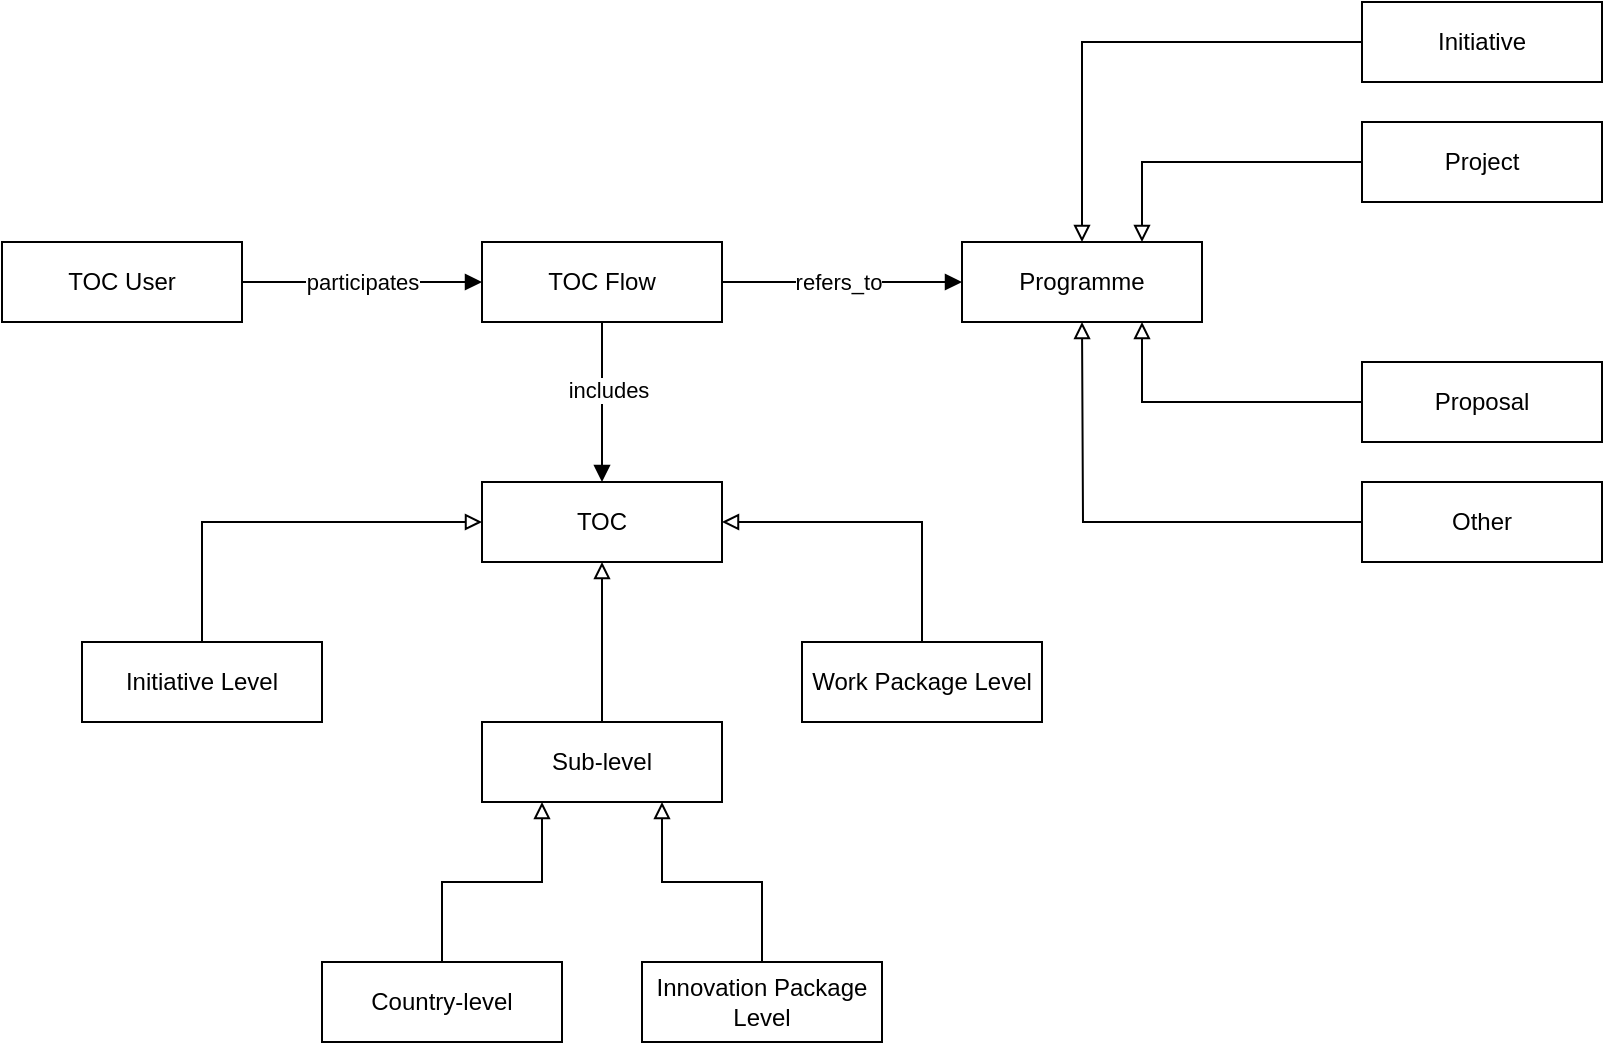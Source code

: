 <mxfile version="14.6.13" type="device" pages="3"><diagram id="v9WC3eYIlqBIOparcBYm" name="Basic Entities"><mxGraphModel dx="946" dy="672" grid="1" gridSize="10" guides="1" tooltips="1" connect="1" arrows="1" fold="1" page="1" pageScale="1" pageWidth="827" pageHeight="1169" math="0" shadow="0"><root><mxCell id="0"/><mxCell id="1" parent="0"/><mxCell id="26SP-I5CcqsMnaxjAQ0t-5" style="edgeStyle=orthogonalEdgeStyle;rounded=0;orthogonalLoop=1;jettySize=auto;html=1;exitX=1;exitY=0.5;exitDx=0;exitDy=0;entryX=0;entryY=0.5;entryDx=0;entryDy=0;endArrow=block;endFill=1;" parent="1" source="26SP-I5CcqsMnaxjAQ0t-1" target="26SP-I5CcqsMnaxjAQ0t-2" edge="1"><mxGeometry relative="1" as="geometry"/></mxCell><mxCell id="26SP-I5CcqsMnaxjAQ0t-6" value="participates" style="edgeLabel;html=1;align=center;verticalAlign=middle;resizable=0;points=[];" parent="26SP-I5CcqsMnaxjAQ0t-5" vertex="1" connectable="0"><mxGeometry x="-0.05" relative="1" as="geometry"><mxPoint x="3" as="offset"/></mxGeometry></mxCell><mxCell id="26SP-I5CcqsMnaxjAQ0t-1" value="TOC User" style="rounded=0;whiteSpace=wrap;html=1;" parent="1" vertex="1"><mxGeometry x="40" y="120" width="120" height="40" as="geometry"/></mxCell><mxCell id="26SP-I5CcqsMnaxjAQ0t-7" style="edgeStyle=orthogonalEdgeStyle;rounded=0;orthogonalLoop=1;jettySize=auto;html=1;exitX=1;exitY=0.5;exitDx=0;exitDy=0;endArrow=block;endFill=1;" parent="1" source="26SP-I5CcqsMnaxjAQ0t-2" target="26SP-I5CcqsMnaxjAQ0t-3" edge="1"><mxGeometry relative="1" as="geometry"/></mxCell><mxCell id="26SP-I5CcqsMnaxjAQ0t-8" value="refers_to" style="edgeLabel;html=1;align=center;verticalAlign=middle;resizable=0;points=[];" parent="26SP-I5CcqsMnaxjAQ0t-7" vertex="1" connectable="0"><mxGeometry x="-0.033" y="-2" relative="1" as="geometry"><mxPoint y="-2" as="offset"/></mxGeometry></mxCell><mxCell id="26SP-I5CcqsMnaxjAQ0t-9" style="edgeStyle=orthogonalEdgeStyle;rounded=0;orthogonalLoop=1;jettySize=auto;html=1;exitX=0.5;exitY=1;exitDx=0;exitDy=0;entryX=0.5;entryY=0;entryDx=0;entryDy=0;endArrow=block;endFill=1;" parent="1" source="26SP-I5CcqsMnaxjAQ0t-2" target="26SP-I5CcqsMnaxjAQ0t-4" edge="1"><mxGeometry relative="1" as="geometry"/></mxCell><mxCell id="26SP-I5CcqsMnaxjAQ0t-10" value="includes" style="edgeLabel;html=1;align=center;verticalAlign=middle;resizable=0;points=[];" parent="26SP-I5CcqsMnaxjAQ0t-9" vertex="1" connectable="0"><mxGeometry x="-0.167" y="3" relative="1" as="geometry"><mxPoint as="offset"/></mxGeometry></mxCell><mxCell id="26SP-I5CcqsMnaxjAQ0t-2" value="TOC Flow" style="rounded=0;whiteSpace=wrap;html=1;" parent="1" vertex="1"><mxGeometry x="280" y="120" width="120" height="40" as="geometry"/></mxCell><mxCell id="26SP-I5CcqsMnaxjAQ0t-3" value="Programme" style="rounded=0;whiteSpace=wrap;html=1;" parent="1" vertex="1"><mxGeometry x="520" y="120" width="120" height="40" as="geometry"/></mxCell><mxCell id="26SP-I5CcqsMnaxjAQ0t-4" value="TOC" style="rounded=0;whiteSpace=wrap;html=1;" parent="1" vertex="1"><mxGeometry x="280" y="240" width="120" height="40" as="geometry"/></mxCell><mxCell id="26SP-I5CcqsMnaxjAQ0t-12" style="edgeStyle=orthogonalEdgeStyle;rounded=0;orthogonalLoop=1;jettySize=auto;html=1;exitX=0.5;exitY=0;exitDx=0;exitDy=0;entryX=0;entryY=0.5;entryDx=0;entryDy=0;endArrow=block;endFill=0;" parent="1" source="26SP-I5CcqsMnaxjAQ0t-11" target="26SP-I5CcqsMnaxjAQ0t-4" edge="1"><mxGeometry relative="1" as="geometry"/></mxCell><mxCell id="26SP-I5CcqsMnaxjAQ0t-11" value="Initiative Level" style="rounded=0;whiteSpace=wrap;html=1;" parent="1" vertex="1"><mxGeometry x="80" y="320" width="120" height="40" as="geometry"/></mxCell><mxCell id="26SP-I5CcqsMnaxjAQ0t-15" style="edgeStyle=orthogonalEdgeStyle;rounded=0;orthogonalLoop=1;jettySize=auto;html=1;exitX=0.5;exitY=0;exitDx=0;exitDy=0;entryX=0.5;entryY=1;entryDx=0;entryDy=0;endArrow=block;endFill=0;" parent="1" source="26SP-I5CcqsMnaxjAQ0t-13" target="26SP-I5CcqsMnaxjAQ0t-4" edge="1"><mxGeometry relative="1" as="geometry"/></mxCell><mxCell id="26SP-I5CcqsMnaxjAQ0t-13" value="Sub-level" style="rounded=0;whiteSpace=wrap;html=1;" parent="1" vertex="1"><mxGeometry x="280" y="360" width="120" height="40" as="geometry"/></mxCell><mxCell id="26SP-I5CcqsMnaxjAQ0t-16" style="edgeStyle=orthogonalEdgeStyle;rounded=0;orthogonalLoop=1;jettySize=auto;html=1;exitX=0.5;exitY=0;exitDx=0;exitDy=0;entryX=1;entryY=0.5;entryDx=0;entryDy=0;endArrow=block;endFill=0;" parent="1" source="26SP-I5CcqsMnaxjAQ0t-14" target="26SP-I5CcqsMnaxjAQ0t-4" edge="1"><mxGeometry relative="1" as="geometry"/></mxCell><mxCell id="26SP-I5CcqsMnaxjAQ0t-14" value="Work Package Level" style="rounded=0;whiteSpace=wrap;html=1;" parent="1" vertex="1"><mxGeometry x="440" y="320" width="120" height="40" as="geometry"/></mxCell><mxCell id="26SP-I5CcqsMnaxjAQ0t-19" style="edgeStyle=orthogonalEdgeStyle;rounded=0;orthogonalLoop=1;jettySize=auto;html=1;exitX=0.5;exitY=0;exitDx=0;exitDy=0;entryX=0.25;entryY=1;entryDx=0;entryDy=0;endArrow=block;endFill=0;" parent="1" source="26SP-I5CcqsMnaxjAQ0t-17" target="26SP-I5CcqsMnaxjAQ0t-13" edge="1"><mxGeometry relative="1" as="geometry"/></mxCell><mxCell id="26SP-I5CcqsMnaxjAQ0t-17" value="Country-level" style="rounded=0;whiteSpace=wrap;html=1;" parent="1" vertex="1"><mxGeometry x="200" y="480" width="120" height="40" as="geometry"/></mxCell><mxCell id="26SP-I5CcqsMnaxjAQ0t-20" style="edgeStyle=orthogonalEdgeStyle;rounded=0;orthogonalLoop=1;jettySize=auto;html=1;exitX=0.5;exitY=0;exitDx=0;exitDy=0;entryX=0.75;entryY=1;entryDx=0;entryDy=0;endArrow=block;endFill=0;" parent="1" source="26SP-I5CcqsMnaxjAQ0t-18" target="26SP-I5CcqsMnaxjAQ0t-13" edge="1"><mxGeometry relative="1" as="geometry"/></mxCell><mxCell id="26SP-I5CcqsMnaxjAQ0t-18" value="Innovation Package Level" style="rounded=0;whiteSpace=wrap;html=1;" parent="1" vertex="1"><mxGeometry x="360" y="480" width="120" height="40" as="geometry"/></mxCell><mxCell id="26SP-I5CcqsMnaxjAQ0t-26" style="edgeStyle=orthogonalEdgeStyle;rounded=0;orthogonalLoop=1;jettySize=auto;html=1;exitX=0;exitY=0.5;exitDx=0;exitDy=0;entryX=0.5;entryY=0;entryDx=0;entryDy=0;endArrow=block;endFill=0;" parent="1" source="26SP-I5CcqsMnaxjAQ0t-21" target="26SP-I5CcqsMnaxjAQ0t-3" edge="1"><mxGeometry relative="1" as="geometry"/></mxCell><mxCell id="26SP-I5CcqsMnaxjAQ0t-21" value="Initiative" style="rounded=0;whiteSpace=wrap;html=1;" parent="1" vertex="1"><mxGeometry x="720" width="120" height="40" as="geometry"/></mxCell><mxCell id="26SP-I5CcqsMnaxjAQ0t-28" style="edgeStyle=orthogonalEdgeStyle;rounded=0;orthogonalLoop=1;jettySize=auto;html=1;exitX=0;exitY=0.5;exitDx=0;exitDy=0;entryX=0.75;entryY=0;entryDx=0;entryDy=0;endArrow=block;endFill=0;" parent="1" source="26SP-I5CcqsMnaxjAQ0t-22" target="26SP-I5CcqsMnaxjAQ0t-3" edge="1"><mxGeometry relative="1" as="geometry"/></mxCell><mxCell id="26SP-I5CcqsMnaxjAQ0t-22" value="Project" style="rounded=0;whiteSpace=wrap;html=1;" parent="1" vertex="1"><mxGeometry x="720" y="60" width="120" height="40" as="geometry"/></mxCell><mxCell id="26SP-I5CcqsMnaxjAQ0t-27" style="edgeStyle=orthogonalEdgeStyle;rounded=0;orthogonalLoop=1;jettySize=auto;html=1;exitX=0;exitY=0.5;exitDx=0;exitDy=0;entryX=0.75;entryY=1;entryDx=0;entryDy=0;endArrow=block;endFill=0;" parent="1" source="26SP-I5CcqsMnaxjAQ0t-23" target="26SP-I5CcqsMnaxjAQ0t-3" edge="1"><mxGeometry relative="1" as="geometry"/></mxCell><mxCell id="26SP-I5CcqsMnaxjAQ0t-23" value="Proposal" style="rounded=0;whiteSpace=wrap;html=1;" parent="1" vertex="1"><mxGeometry x="720" y="180" width="120" height="40" as="geometry"/></mxCell><mxCell id="26SP-I5CcqsMnaxjAQ0t-25" style="edgeStyle=orthogonalEdgeStyle;rounded=0;orthogonalLoop=1;jettySize=auto;html=1;exitX=0;exitY=0.5;exitDx=0;exitDy=0;endArrow=block;endFill=0;" parent="1" source="26SP-I5CcqsMnaxjAQ0t-24" edge="1"><mxGeometry relative="1" as="geometry"><mxPoint x="580" y="160" as="targetPoint"/></mxGeometry></mxCell><mxCell id="26SP-I5CcqsMnaxjAQ0t-24" value="Other" style="rounded=0;whiteSpace=wrap;html=1;" parent="1" vertex="1"><mxGeometry x="720" y="240" width="120" height="40" as="geometry"/></mxCell></root></mxGraphModel></diagram><diagram id="LEdfjpjsDcTx6Zj1LXyR" name="TOC Elements"><mxGraphModel dx="946" dy="672" grid="1" gridSize="10" guides="1" tooltips="1" connect="1" arrows="1" fold="1" page="1" pageScale="1" pageWidth="827" pageHeight="1169" math="0" shadow="0"><root><mxCell id="lUmyEtiIXx8r3CZOccAz-0"/><mxCell id="lUmyEtiIXx8r3CZOccAz-1" parent="lUmyEtiIXx8r3CZOccAz-0"/><mxCell id="UTcoztZuWuiq5Nn8qltK-1" style="edgeStyle=orthogonalEdgeStyle;rounded=0;orthogonalLoop=1;jettySize=auto;html=1;exitX=0.5;exitY=0;exitDx=0;exitDy=0;entryX=0.5;entryY=1;entryDx=0;entryDy=0;endArrow=block;endFill=1;" edge="1" parent="lUmyEtiIXx8r3CZOccAz-1" source="wCRHgORFJtOGJkUuy88M-0" target="UTcoztZuWuiq5Nn8qltK-0"><mxGeometry relative="1" as="geometry"/></mxCell><mxCell id="wCRHgORFJtOGJkUuy88M-0" value="TOC Element" style="rounded=0;whiteSpace=wrap;html=1;" parent="lUmyEtiIXx8r3CZOccAz-1" vertex="1"><mxGeometry x="280" y="140" width="120" height="40" as="geometry"/></mxCell><mxCell id="wCRHgORFJtOGJkUuy88M-4" style="edgeStyle=orthogonalEdgeStyle;rounded=0;orthogonalLoop=1;jettySize=auto;html=1;exitX=0.5;exitY=0;exitDx=0;exitDy=0;entryX=0;entryY=0.5;entryDx=0;entryDy=0;endArrow=block;endFill=0;" parent="lUmyEtiIXx8r3CZOccAz-1" source="wCRHgORFJtOGJkUuy88M-1" target="wCRHgORFJtOGJkUuy88M-0" edge="1"><mxGeometry relative="1" as="geometry"/></mxCell><mxCell id="wCRHgORFJtOGJkUuy88M-1" value="ImpactAreaTocEntity" style="rounded=0;whiteSpace=wrap;html=1;" parent="lUmyEtiIXx8r3CZOccAz-1" vertex="1"><mxGeometry x="160" y="200" width="120" height="40" as="geometry"/></mxCell><mxCell id="wCRHgORFJtOGJkUuy88M-6" style="edgeStyle=orthogonalEdgeStyle;rounded=0;orthogonalLoop=1;jettySize=auto;html=1;exitX=0.5;exitY=0;exitDx=0;exitDy=0;entryX=1;entryY=0.5;entryDx=0;entryDy=0;endArrow=block;endFill=0;" parent="lUmyEtiIXx8r3CZOccAz-1" source="wCRHgORFJtOGJkUuy88M-2" target="wCRHgORFJtOGJkUuy88M-0" edge="1"><mxGeometry relative="1" as="geometry"/></mxCell><mxCell id="wCRHgORFJtOGJkUuy88M-2" value="SdgTocEntity" style="rounded=0;whiteSpace=wrap;html=1;" parent="lUmyEtiIXx8r3CZOccAz-1" vertex="1"><mxGeometry x="400" y="200" width="120" height="40" as="geometry"/></mxCell><mxCell id="wCRHgORFJtOGJkUuy88M-5" style="edgeStyle=orthogonalEdgeStyle;rounded=0;orthogonalLoop=1;jettySize=auto;html=1;exitX=0.5;exitY=0;exitDx=0;exitDy=0;entryX=0.5;entryY=1;entryDx=0;entryDy=0;endArrow=block;endFill=0;" parent="lUmyEtiIXx8r3CZOccAz-1" source="wCRHgORFJtOGJkUuy88M-3" target="wCRHgORFJtOGJkUuy88M-0" edge="1"><mxGeometry relative="1" as="geometry"/></mxCell><mxCell id="wCRHgORFJtOGJkUuy88M-3" value="ResultTocEntity" style="rounded=0;whiteSpace=wrap;html=1;" parent="lUmyEtiIXx8r3CZOccAz-1" vertex="1"><mxGeometry x="280" y="280" width="120" height="40" as="geometry"/></mxCell><mxCell id="wCRHgORFJtOGJkUuy88M-8" style="edgeStyle=orthogonalEdgeStyle;rounded=0;orthogonalLoop=1;jettySize=auto;html=1;exitX=1;exitY=0.5;exitDx=0;exitDy=0;endArrow=block;endFill=0;" parent="lUmyEtiIXx8r3CZOccAz-1" source="wCRHgORFJtOGJkUuy88M-7" target="wCRHgORFJtOGJkUuy88M-3" edge="1"><mxGeometry relative="1" as="geometry"/></mxCell><mxCell id="wCRHgORFJtOGJkUuy88M-7" value="ImpactTocEntity" style="rounded=0;whiteSpace=wrap;html=1;" parent="lUmyEtiIXx8r3CZOccAz-1" vertex="1"><mxGeometry x="80" y="280" width="120" height="40" as="geometry"/></mxCell><mxCell id="wCRHgORFJtOGJkUuy88M-13" style="edgeStyle=orthogonalEdgeStyle;rounded=0;orthogonalLoop=1;jettySize=auto;html=1;exitX=1;exitY=0.5;exitDx=0;exitDy=0;entryX=0.2;entryY=1.025;entryDx=0;entryDy=0;entryPerimeter=0;endArrow=block;endFill=0;" parent="lUmyEtiIXx8r3CZOccAz-1" source="wCRHgORFJtOGJkUuy88M-9" target="wCRHgORFJtOGJkUuy88M-3" edge="1"><mxGeometry relative="1" as="geometry"/></mxCell><mxCell id="wCRHgORFJtOGJkUuy88M-9" value="InnovationPackage&lt;br&gt;TocEntity" style="rounded=0;whiteSpace=wrap;html=1;" parent="lUmyEtiIXx8r3CZOccAz-1" vertex="1"><mxGeometry x="80" y="360" width="120" height="40" as="geometry"/></mxCell><mxCell id="wCRHgORFJtOGJkUuy88M-16" style="edgeStyle=orthogonalEdgeStyle;rounded=0;orthogonalLoop=1;jettySize=auto;html=1;exitX=0.5;exitY=0;exitDx=0;exitDy=0;entryX=0.5;entryY=1;entryDx=0;entryDy=0;endArrow=block;endFill=0;" parent="lUmyEtiIXx8r3CZOccAz-1" source="wCRHgORFJtOGJkUuy88M-10" target="wCRHgORFJtOGJkUuy88M-3" edge="1"><mxGeometry relative="1" as="geometry"/></mxCell><mxCell id="wCRHgORFJtOGJkUuy88M-10" value="InnovationTocEntity" style="rounded=0;whiteSpace=wrap;html=1;" parent="lUmyEtiIXx8r3CZOccAz-1" vertex="1"><mxGeometry x="280" y="420" width="120" height="40" as="geometry"/></mxCell><mxCell id="wCRHgORFJtOGJkUuy88M-15" style="edgeStyle=orthogonalEdgeStyle;rounded=0;orthogonalLoop=1;jettySize=auto;html=1;exitX=0;exitY=0.5;exitDx=0;exitDy=0;entryX=0.75;entryY=1;entryDx=0;entryDy=0;endArrow=block;endFill=0;" parent="lUmyEtiIXx8r3CZOccAz-1" source="wCRHgORFJtOGJkUuy88M-11" target="wCRHgORFJtOGJkUuy88M-3" edge="1"><mxGeometry relative="1" as="geometry"/></mxCell><mxCell id="wCRHgORFJtOGJkUuy88M-11" value="OutcomeTocEntity" style="rounded=0;whiteSpace=wrap;html=1;" parent="lUmyEtiIXx8r3CZOccAz-1" vertex="1"><mxGeometry x="480" y="360" width="120" height="40" as="geometry"/></mxCell><mxCell id="wCRHgORFJtOGJkUuy88M-14" style="edgeStyle=orthogonalEdgeStyle;rounded=0;orthogonalLoop=1;jettySize=auto;html=1;exitX=0;exitY=0.5;exitDx=0;exitDy=0;endArrow=block;endFill=0;" parent="lUmyEtiIXx8r3CZOccAz-1" source="wCRHgORFJtOGJkUuy88M-12" target="wCRHgORFJtOGJkUuy88M-3" edge="1"><mxGeometry relative="1" as="geometry"/></mxCell><mxCell id="wCRHgORFJtOGJkUuy88M-12" value="OutputTocEntity" style="rounded=0;whiteSpace=wrap;html=1;" parent="lUmyEtiIXx8r3CZOccAz-1" vertex="1"><mxGeometry x="480" y="280" width="120" height="40" as="geometry"/></mxCell><mxCell id="UTcoztZuWuiq5Nn8qltK-0" value="Indicator" style="rounded=0;whiteSpace=wrap;html=1;" vertex="1" parent="lUmyEtiIXx8r3CZOccAz-1"><mxGeometry x="280" y="60" width="120" height="40" as="geometry"/></mxCell></root></mxGraphModel></diagram><diagram id="EYM99YmnHjvHBWc2tnjI" name="TOC"><mxGraphModel dx="946" dy="672" grid="1" gridSize="10" guides="1" tooltips="1" connect="1" arrows="1" fold="1" page="1" pageScale="1" pageWidth="827" pageHeight="1169" math="0" shadow="0"><root><mxCell id="3Yz0hl7O-AZJw7KkNW35-0"/><mxCell id="3Yz0hl7O-AZJw7KkNW35-1" parent="3Yz0hl7O-AZJw7KkNW35-0"/><mxCell id="MBKbcxR4VAzRGpKW_FRi-1" style="edgeStyle=orthogonalEdgeStyle;rounded=0;orthogonalLoop=1;jettySize=auto;html=1;exitX=0.5;exitY=1;exitDx=0;exitDy=0;entryX=0.5;entryY=0;entryDx=0;entryDy=0;endArrow=block;endFill=1;" parent="3Yz0hl7O-AZJw7KkNW35-1" source="XcXLQWnIT0bCulUCS9nL-0" target="XcXLQWnIT0bCulUCS9nL-1" edge="1"><mxGeometry relative="1" as="geometry"/></mxCell><mxCell id="MBKbcxR4VAzRGpKW_FRi-2" value="includes" style="edgeLabel;html=1;align=center;verticalAlign=middle;resizable=0;points=[];" parent="MBKbcxR4VAzRGpKW_FRi-1" vertex="1" connectable="0"><mxGeometry x="-0.2" y="1" relative="1" as="geometry"><mxPoint as="offset"/></mxGeometry></mxCell><mxCell id="MBKbcxR4VAzRGpKW_FRi-3" style="edgeStyle=orthogonalEdgeStyle;rounded=0;orthogonalLoop=1;jettySize=auto;html=1;exitX=1;exitY=0.5;exitDx=0;exitDy=0;endArrow=block;endFill=1;" parent="3Yz0hl7O-AZJw7KkNW35-1" source="XcXLQWnIT0bCulUCS9nL-0" target="XcXLQWnIT0bCulUCS9nL-2" edge="1"><mxGeometry relative="1" as="geometry"/></mxCell><mxCell id="MBKbcxR4VAzRGpKW_FRi-4" value="defines" style="edgeLabel;html=1;align=center;verticalAlign=middle;resizable=0;points=[];" parent="MBKbcxR4VAzRGpKW_FRi-3" vertex="1" connectable="0"><mxGeometry x="-0.258" y="-1" relative="1" as="geometry"><mxPoint as="offset"/></mxGeometry></mxCell><mxCell id="XcXLQWnIT0bCulUCS9nL-0" value="TOC" style="rounded=0;whiteSpace=wrap;html=1;" parent="3Yz0hl7O-AZJw7KkNW35-1" vertex="1"><mxGeometry x="120" y="120" width="120" height="40" as="geometry"/></mxCell><mxCell id="XcXLQWnIT0bCulUCS9nL-1" value="TOC Element" style="rounded=0;whiteSpace=wrap;html=1;" parent="3Yz0hl7O-AZJw7KkNW35-1" vertex="1"><mxGeometry x="120" y="240" width="120" height="40" as="geometry"/></mxCell><mxCell id="MBKbcxR4VAzRGpKW_FRi-6" style="edgeStyle=orthogonalEdgeStyle;rounded=0;orthogonalLoop=1;jettySize=auto;html=1;exitX=0;exitY=0.25;exitDx=0;exitDy=0;entryX=1;entryY=0.25;entryDx=0;entryDy=0;endArrow=block;endFill=1;" parent="3Yz0hl7O-AZJw7KkNW35-1" source="XcXLQWnIT0bCulUCS9nL-2" target="XcXLQWnIT0bCulUCS9nL-1" edge="1"><mxGeometry relative="1" as="geometry"/></mxCell><mxCell id="MBKbcxR4VAzRGpKW_FRi-8" value="from" style="edgeLabel;html=1;align=center;verticalAlign=middle;resizable=0;points=[];" parent="MBKbcxR4VAzRGpKW_FRi-6" vertex="1" connectable="0"><mxGeometry x="-0.075" y="-1" relative="1" as="geometry"><mxPoint as="offset"/></mxGeometry></mxCell><mxCell id="MBKbcxR4VAzRGpKW_FRi-7" style="edgeStyle=orthogonalEdgeStyle;rounded=0;orthogonalLoop=1;jettySize=auto;html=1;exitX=0;exitY=0.75;exitDx=0;exitDy=0;entryX=1;entryY=0.75;entryDx=0;entryDy=0;endArrow=block;endFill=1;" parent="3Yz0hl7O-AZJw7KkNW35-1" source="XcXLQWnIT0bCulUCS9nL-2" target="XcXLQWnIT0bCulUCS9nL-1" edge="1"><mxGeometry relative="1" as="geometry"/></mxCell><mxCell id="MBKbcxR4VAzRGpKW_FRi-9" value="to" style="edgeLabel;html=1;align=center;verticalAlign=middle;resizable=0;points=[];" parent="MBKbcxR4VAzRGpKW_FRi-7" vertex="1" connectable="0"><mxGeometry x="-0.05" y="1" relative="1" as="geometry"><mxPoint as="offset"/></mxGeometry></mxCell><mxCell id="MBKbcxR4VAzRGpKW_FRi-11" style="edgeStyle=orthogonalEdgeStyle;rounded=0;orthogonalLoop=1;jettySize=auto;html=1;exitX=1;exitY=0.5;exitDx=0;exitDy=0;entryX=0;entryY=0.5;entryDx=0;entryDy=0;endArrow=block;endFill=1;" parent="3Yz0hl7O-AZJw7KkNW35-1" source="XcXLQWnIT0bCulUCS9nL-2" target="MBKbcxR4VAzRGpKW_FRi-14" edge="1"><mxGeometry relative="1" as="geometry"><mxPoint x="520" y="180" as="targetPoint"/></mxGeometry></mxCell><mxCell id="XcXLQWnIT0bCulUCS9nL-2" value="Causal Link" style="rounded=0;whiteSpace=wrap;html=1;" parent="3Yz0hl7O-AZJw7KkNW35-1" vertex="1"><mxGeometry x="320" y="240" width="120" height="40" as="geometry"/></mxCell><mxCell id="MBKbcxR4VAzRGpKW_FRi-16" style="edgeStyle=orthogonalEdgeStyle;rounded=0;orthogonalLoop=1;jettySize=auto;html=1;exitX=0.5;exitY=1;exitDx=0;exitDy=0;endArrow=block;endFill=1;" parent="3Yz0hl7O-AZJw7KkNW35-1" source="MBKbcxR4VAzRGpKW_FRi-14" target="MBKbcxR4VAzRGpKW_FRi-15" edge="1"><mxGeometry relative="1" as="geometry"/></mxCell><mxCell id="MBKbcxR4VAzRGpKW_FRi-19" style="edgeStyle=orthogonalEdgeStyle;rounded=0;orthogonalLoop=1;jettySize=auto;html=1;exitX=0.5;exitY=0;exitDx=0;exitDy=0;entryX=0.5;entryY=1;entryDx=0;entryDy=0;endArrow=block;endFill=1;" parent="3Yz0hl7O-AZJw7KkNW35-1" source="MBKbcxR4VAzRGpKW_FRi-14" target="MBKbcxR4VAzRGpKW_FRi-18" edge="1"><mxGeometry relative="1" as="geometry"/></mxCell><mxCell id="MBKbcxR4VAzRGpKW_FRi-21" style="edgeStyle=orthogonalEdgeStyle;rounded=0;orthogonalLoop=1;jettySize=auto;html=1;exitX=1;exitY=0.5;exitDx=0;exitDy=0;entryX=0.5;entryY=1;entryDx=0;entryDy=0;endArrow=block;endFill=1;" parent="3Yz0hl7O-AZJw7KkNW35-1" source="MBKbcxR4VAzRGpKW_FRi-14" target="MBKbcxR4VAzRGpKW_FRi-20" edge="1"><mxGeometry relative="1" as="geometry"/></mxCell><mxCell id="MBKbcxR4VAzRGpKW_FRi-14" value="Action" style="rounded=0;whiteSpace=wrap;html=1;" parent="3Yz0hl7O-AZJw7KkNW35-1" vertex="1"><mxGeometry x="480" y="240" width="120" height="40" as="geometry"/></mxCell><mxCell id="MBKbcxR4VAzRGpKW_FRi-15" value="Actor Type OR Actor" style="rounded=0;whiteSpace=wrap;html=1;" parent="3Yz0hl7O-AZJw7KkNW35-1" vertex="1"><mxGeometry x="480" y="320" width="120" height="40" as="geometry"/></mxCell><mxCell id="MBKbcxR4VAzRGpKW_FRi-18" value="Scope" style="rounded=0;whiteSpace=wrap;html=1;" parent="3Yz0hl7O-AZJw7KkNW35-1" vertex="1"><mxGeometry x="480" y="160" width="120" height="40" as="geometry"/></mxCell><mxCell id="MBKbcxR4VAzRGpKW_FRi-20" value="Assumption" style="rounded=0;whiteSpace=wrap;html=1;" parent="3Yz0hl7O-AZJw7KkNW35-1" vertex="1"><mxGeometry x="640" y="160" width="120" height="40" as="geometry"/></mxCell><mxCell id="18XPtlJG_ljs6dq7M4DX-8" style="edgeStyle=orthogonalEdgeStyle;rounded=0;orthogonalLoop=1;jettySize=auto;html=1;exitX=0.5;exitY=0;exitDx=0;exitDy=0;entryX=0.5;entryY=1;entryDx=0;entryDy=0;endArrow=block;endFill=1;" edge="1" parent="3Yz0hl7O-AZJw7KkNW35-1" source="18XPtlJG_ljs6dq7M4DX-0" target="XcXLQWnIT0bCulUCS9nL-2"><mxGeometry relative="1" as="geometry"/></mxCell><mxCell id="kBVbKjxfIkJtpq5kfQeR-4" style="edgeStyle=orthogonalEdgeStyle;rounded=0;orthogonalLoop=1;jettySize=auto;html=1;exitX=0;exitY=0.25;exitDx=0;exitDy=0;entryX=0.5;entryY=1;entryDx=0;entryDy=0;endArrow=block;endFill=1;" edge="1" parent="3Yz0hl7O-AZJw7KkNW35-1" source="18XPtlJG_ljs6dq7M4DX-0" target="XcXLQWnIT0bCulUCS9nL-1"><mxGeometry relative="1" as="geometry"/></mxCell><mxCell id="kBVbKjxfIkJtpq5kfQeR-5" style="edgeStyle=orthogonalEdgeStyle;rounded=0;orthogonalLoop=1;jettySize=auto;html=1;exitX=0;exitY=0.75;exitDx=0;exitDy=0;entryX=0;entryY=0.5;entryDx=0;entryDy=0;endArrow=block;endFill=1;" edge="1" parent="3Yz0hl7O-AZJw7KkNW35-1" source="18XPtlJG_ljs6dq7M4DX-0" target="XcXLQWnIT0bCulUCS9nL-0"><mxGeometry relative="1" as="geometry"><Array as="points"><mxPoint x="80" y="350"/><mxPoint x="80" y="140"/></Array></mxGeometry></mxCell><mxCell id="18XPtlJG_ljs6dq7M4DX-0" value="Comment" style="rounded=0;whiteSpace=wrap;html=1;" vertex="1" parent="3Yz0hl7O-AZJw7KkNW35-1"><mxGeometry x="320" y="320" width="120" height="40" as="geometry"/></mxCell><mxCell id="18XPtlJG_ljs6dq7M4DX-2" style="edgeStyle=orthogonalEdgeStyle;rounded=0;orthogonalLoop=1;jettySize=auto;html=1;exitX=0.5;exitY=0;exitDx=0;exitDy=0;entryX=0.5;entryY=1;entryDx=0;entryDy=0;endArrow=block;endFill=0;" edge="1" parent="3Yz0hl7O-AZJw7KkNW35-1" source="18XPtlJG_ljs6dq7M4DX-1" target="18XPtlJG_ljs6dq7M4DX-0"><mxGeometry relative="1" as="geometry"/></mxCell><mxCell id="18XPtlJG_ljs6dq7M4DX-1" value="Review Comment" style="rounded=0;whiteSpace=wrap;html=1;" vertex="1" parent="3Yz0hl7O-AZJw7KkNW35-1"><mxGeometry x="320" y="400" width="120" height="40" as="geometry"/></mxCell><mxCell id="kBVbKjxfIkJtpq5kfQeR-1" style="edgeStyle=orthogonalEdgeStyle;rounded=0;orthogonalLoop=1;jettySize=auto;html=1;exitX=0.75;exitY=1;exitDx=0;exitDy=0;entryX=0.75;entryY=0;entryDx=0;entryDy=0;endArrow=block;endFill=1;" edge="1" parent="3Yz0hl7O-AZJw7KkNW35-1" source="kBVbKjxfIkJtpq5kfQeR-0" target="XcXLQWnIT0bCulUCS9nL-2"><mxGeometry relative="1" as="geometry"/></mxCell><mxCell id="kBVbKjxfIkJtpq5kfQeR-2" style="edgeStyle=orthogonalEdgeStyle;rounded=0;orthogonalLoop=1;jettySize=auto;html=1;exitX=0;exitY=0.75;exitDx=0;exitDy=0;entryX=0.5;entryY=0;entryDx=0;entryDy=0;endArrow=block;endFill=1;" edge="1" parent="3Yz0hl7O-AZJw7KkNW35-1" source="kBVbKjxfIkJtpq5kfQeR-0" target="XcXLQWnIT0bCulUCS9nL-0"><mxGeometry relative="1" as="geometry"/></mxCell><mxCell id="kBVbKjxfIkJtpq5kfQeR-3" style="edgeStyle=orthogonalEdgeStyle;rounded=0;orthogonalLoop=1;jettySize=auto;html=1;exitX=0;exitY=0.25;exitDx=0;exitDy=0;entryX=0;entryY=0.5;entryDx=0;entryDy=0;endArrow=block;endFill=1;" edge="1" parent="3Yz0hl7O-AZJw7KkNW35-1" source="kBVbKjxfIkJtpq5kfQeR-0" target="XcXLQWnIT0bCulUCS9nL-1"><mxGeometry relative="1" as="geometry"/></mxCell><mxCell id="kBVbKjxfIkJtpq5kfQeR-0" value="Narrative" style="rounded=0;whiteSpace=wrap;html=1;" vertex="1" parent="3Yz0hl7O-AZJw7KkNW35-1"><mxGeometry x="320" y="40" width="120" height="40" as="geometry"/></mxCell></root></mxGraphModel></diagram></mxfile>